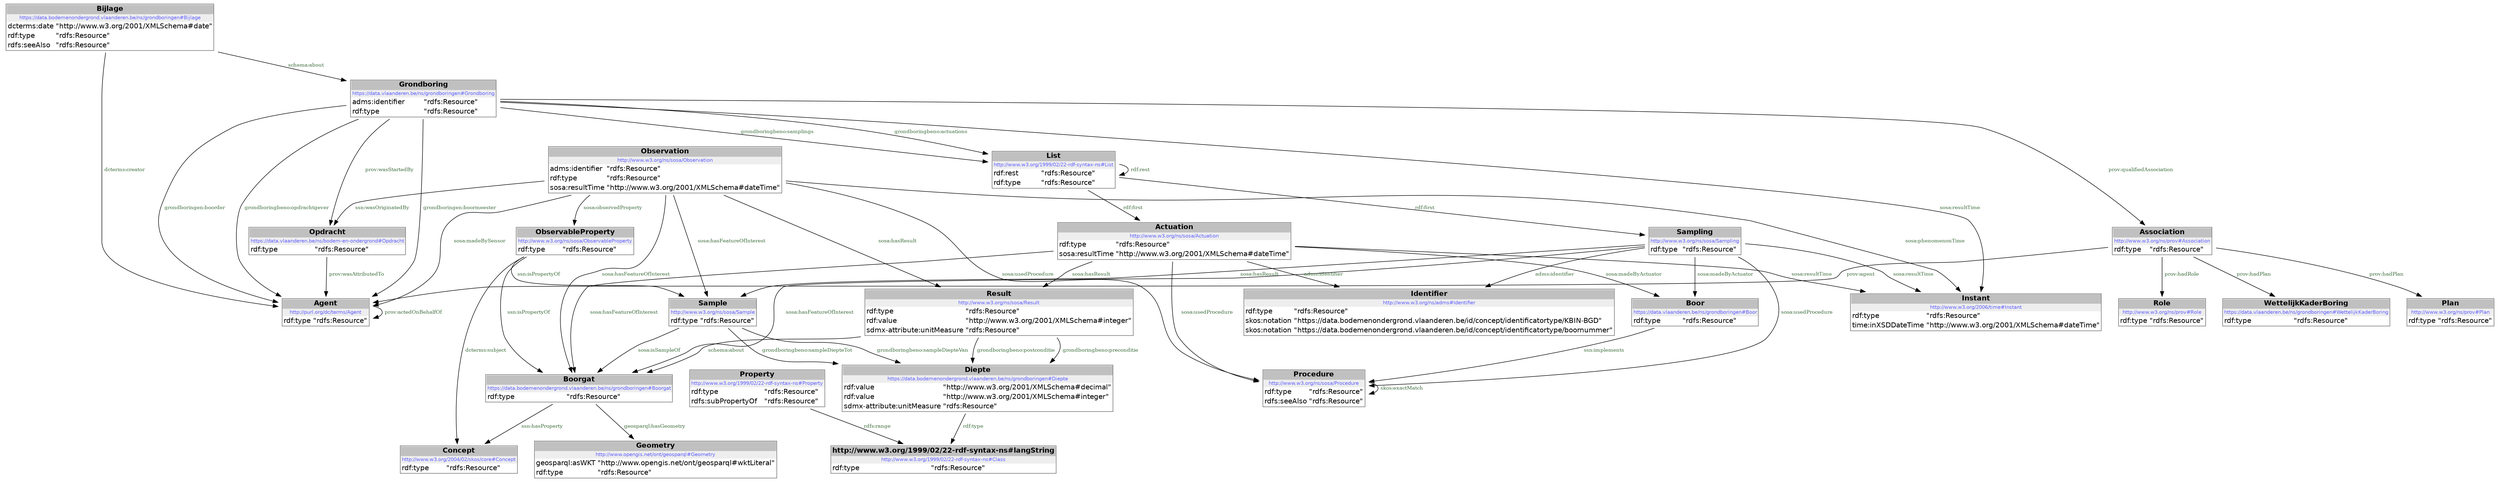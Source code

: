 digraph { 
 node [ fontname="DejaVu Sans" ] ; 
	node0 -> node0 [ color=BLACK, label=< <font point-size='10' color='#336633'>skos:exactMatch</font> > ] ;
	node1 -> node2 [ color=BLACK, label=< <font point-size='10' color='#336633'>grondboringbeno:sampleDiepteTot</font> > ] ;
	node3 -> node1 [ color=BLACK, label=< <font point-size='10' color='#336633'>sosa:hasResult</font> > ] ;
	node4 -> node0 [ color=BLACK, label=< <font point-size='10' color='#336633'>ssn:implements</font> > ] ;
	node5 -> node6 [ color=BLACK, label=< <font point-size='10' color='#336633'>sosa:madeBySensor</font> > ] ;
	node7 -> node4 [ color=BLACK, label=< <font point-size='10' color='#336633'>sosa:madeByActuator</font> > ] ;
	node5 -> node10 [ color=BLACK, label=< <font point-size='10' color='#336633'>ssn:wasOriginatedBy</font> > ] ;
	node5 -> node1 [ color=BLACK, label=< <font point-size='10' color='#336633'>sosa:hasFeatureOfInterest</font> > ] ;
	node7 -> node8 [ color=BLACK, label=< <font point-size='10' color='#336633'>adms:identifier</font> > ] ;
	node9 -> node13 [ color=BLACK, label=< <font point-size='10' color='#336633'>prov:hadPlan</font> > ] ;
	node7 -> node14 [ color=BLACK, label=< <font point-size='10' color='#336633'>sosa:resultTime</font> > ] ;
	node15 -> node2 [ color=BLACK, label=< <font point-size='10' color='#336633'>grondboringbeno:postconditie</font> > ] ;
	node15 -> node2 [ color=BLACK, label=< <font point-size='10' color='#336633'>grondboringbeno:preconditie</font> > ] ;
	node16 -> node17 [ color=BLACK, label=< <font point-size='10' color='#336633'>dcterms:subject</font> > ] ;
	node18 -> node10 [ color=BLACK, label=< <font point-size='10' color='#336633'>prov:wasStartedBy</font> > ] ;
	node9 -> node6 [ color=BLACK, label=< <font point-size='10' color='#336633'>prov:agent</font> > ] ;
	node3 -> node4 [ color=BLACK, label=< <font point-size='10' color='#336633'>sosa:madeByActuator</font> > ] ;
	node22 -> node3 [ color=BLACK, label=< <font point-size='10' color='#336633'>rdf:first</font> > ] ;
	node23 -> node17 [ color=BLACK, label=< <font point-size='10' color='#336633'>ssn:hasProperty</font> > ] ;
	node18 -> node22 [ color=BLACK, label=< <font point-size='10' color='#336633'>grondboringbeno:actuations</font> > ] ;
	node3 -> node14 [ color=BLACK, label=< <font point-size='10' color='#336633'>sosa:resultTime</font> > ] ;
	node7 -> node0 [ color=BLACK, label=< <font point-size='10' color='#336633'>sosa:usedProcedure</font> > ] ;
	node18 -> node6 [ color=BLACK, label=< <font point-size='10' color='#336633'>grondboringen:boorder</font> > ] ;
	node16 -> node1 [ color=BLACK, label=< <font point-size='10' color='#336633'>ssn:isPropertyOf</font> > ] ;
	node24 -> node18 [ color=BLACK, label=< <font point-size='10' color='#336633'>schema:about</font> > ] ;
	node18 -> node6 [ color=BLACK, label=< <font point-size='10' color='#336633'>grondboringbeno:opdrachtgever</font> > ] ;
	node7 -> node15 [ color=BLACK, label=< <font point-size='10' color='#336633'>sosa:hasResult</font> > ] ;
	node2 -> node11 [ color=BLACK, label=< <font point-size='10' color='#336633'>rdf:type</font> > ] ;
	node9 -> node19 [ color=BLACK, label=< <font point-size='10' color='#336633'>prov:hadPlan</font> > ] ;
	node18 -> node9 [ color=BLACK, label=< <font point-size='10' color='#336633'>prov:qualifiedAssociation</font> > ] ;
	node18 -> node6 [ color=BLACK, label=< <font point-size='10' color='#336633'>grondboringen:boormeester</font> > ] ;
	node3 -> node23 [ color=BLACK, label=< <font point-size='10' color='#336633'>sosa:hasFeatureOfInterest</font> > ] ;
	node23 -> node12 [ color=BLACK, label=< <font point-size='10' color='#336633'>geosparql:hasGeometry</font> > ] ;
	node9 -> node20 [ color=BLACK, label=< <font point-size='10' color='#336633'>prov:hadRole</font> > ] ;
	node22 -> node22 [ color=BLACK, label=< <font point-size='10' color='#336633'>rdf:rest</font> > ] ;
	node24 -> node6 [ color=BLACK, label=< <font point-size='10' color='#336633'>dcterms:creator</font> > ] ;
	node15 -> node23 [ color=BLACK, label=< <font point-size='10' color='#336633'>schema:about</font> > ] ;
	node22 -> node7 [ color=BLACK, label=< <font point-size='10' color='#336633'>rdf:first</font> > ] ;
	node5 -> node23 [ color=BLACK, label=< <font point-size='10' color='#336633'>sosa:hasFeatureOfInterest</font> > ] ;
	node3 -> node0 [ color=BLACK, label=< <font point-size='10' color='#336633'>sosa:usedProcedure</font> > ] ;
	node21 -> node11 [ color=BLACK, label=< <font point-size='10' color='#336633'>rdfs:range</font> > ] ;
	node10 -> node6 [ color=BLACK, label=< <font point-size='10' color='#336633'>prov:wasAttributedTo</font> > ] ;
	node5 -> node16 [ color=BLACK, label=< <font point-size='10' color='#336633'>sosa:observedProperty</font> > ] ;
	node5 -> node14 [ color=BLACK, label=< <font point-size='10' color='#336633'>sosa:phenomenonTime</font> > ] ;
	node18 -> node14 [ color=BLACK, label=< <font point-size='10' color='#336633'>sosa:resultTime</font> > ] ;
	node5 -> node0 [ color=BLACK, label=< <font point-size='10' color='#336633'>sosa:usedProcedure</font> > ] ;
	node1 -> node23 [ color=BLACK, label=< <font point-size='10' color='#336633'>sosa:isSampleOf</font> > ] ;
	node6 -> node6 [ color=BLACK, label=< <font point-size='10' color='#336633'>prov:actedOnBehalfOf</font> > ] ;
	node3 -> node8 [ color=BLACK, label=< <font point-size='10' color='#336633'>adms:identifier</font> > ] ;
	node5 -> node15 [ color=BLACK, label=< <font point-size='10' color='#336633'>sosa:hasResult</font> > ] ;
	node1 -> node2 [ color=BLACK, label=< <font point-size='10' color='#336633'>grondboringbeno:sampleDiepteVan</font> > ] ;
	node18 -> node22 [ color=BLACK, label=< <font point-size='10' color='#336633'>grondboringbeno:samplings</font> > ] ;
	node7 -> node23 [ color=BLACK, label=< <font point-size='10' color='#336633'>sosa:hasFeatureOfInterest</font> > ] ;
	node16 -> node23 [ color=BLACK, label=< <font point-size='10' color='#336633'>ssn:isPropertyOf</font> > ] ;
# http://www.w3.org/ns/sosa/Procedure node0
node0 [ shape=none, color=black label=< <table color='#666666' cellborder='0' cellspacing='0' border='1'><tr><td colspan='2' bgcolor='grey'><B>Procedure</B></td></tr><tr><td href='http://www.w3.org/ns/sosa/Procedure' bgcolor='#eeeeee' colspan='2'><font point-size='10' color='#6666ff'>http://www.w3.org/ns/sosa/Procedure</font></td></tr><tr><td align='left'>rdf:type</td><td align='left'>&quot;rdfs:Resource&quot;</td></tr><tr><td align='left'>rdfs:seeAlso</td><td align='left'>&quot;rdfs:Resource&quot;</td></tr></table> > ] 
# http://www.w3.org/ns/sosa/Sample node1
node1 [ shape=none, color=black label=< <table color='#666666' cellborder='0' cellspacing='0' border='1'><tr><td colspan='2' bgcolor='grey'><B>Sample</B></td></tr><tr><td href='http://www.w3.org/ns/sosa/Sample' bgcolor='#eeeeee' colspan='2'><font point-size='10' color='#6666ff'>http://www.w3.org/ns/sosa/Sample</font></td></tr><tr><td align='left'>rdf:type</td><td align='left'>&quot;rdfs:Resource&quot;</td></tr></table> > ] 
# https://data.bodemenondergrond.vlaanderen.be/ns/grondboringen#Diepte node2
node2 [ shape=none, color=black label=< <table color='#666666' cellborder='0' cellspacing='0' border='1'><tr><td colspan='2' bgcolor='grey'><B>Diepte</B></td></tr><tr><td href='https://data.bodemenondergrond.vlaanderen.be/ns/grondboringen#Diepte' bgcolor='#eeeeee' colspan='2'><font point-size='10' color='#6666ff'>https://data.bodemenondergrond.vlaanderen.be/ns/grondboringen#Diepte</font></td></tr><tr><td align='left'>rdf:value</td><td align='left'>&quot;http://www.w3.org/2001/XMLSchema#decimal&quot;</td></tr><tr><td align='left'>rdf:value</td><td align='left'>&quot;http://www.w3.org/2001/XMLSchema#integer&quot;</td></tr><tr><td align='left'>sdmx-attribute:unitMeasure</td><td align='left'>&quot;rdfs:Resource&quot;</td></tr></table> > ] 
# http://www.w3.org/ns/sosa/Sampling node3
node3 [ shape=none, color=black label=< <table color='#666666' cellborder='0' cellspacing='0' border='1'><tr><td colspan='2' bgcolor='grey'><B>Sampling</B></td></tr><tr><td href='http://www.w3.org/ns/sosa/Sampling' bgcolor='#eeeeee' colspan='2'><font point-size='10' color='#6666ff'>http://www.w3.org/ns/sosa/Sampling</font></td></tr><tr><td align='left'>rdf:type</td><td align='left'>&quot;rdfs:Resource&quot;</td></tr></table> > ] 
# https://data.vlaanderen.be/ns/grondboringen#Boor node4
node4 [ shape=none, color=black label=< <table color='#666666' cellborder='0' cellspacing='0' border='1'><tr><td colspan='2' bgcolor='grey'><B>Boor</B></td></tr><tr><td href='https://data.vlaanderen.be/ns/grondboringen#Boor' bgcolor='#eeeeee' colspan='2'><font point-size='10' color='#6666ff'>https://data.vlaanderen.be/ns/grondboringen#Boor</font></td></tr><tr><td align='left'>rdf:type</td><td align='left'>&quot;rdfs:Resource&quot;</td></tr></table> > ] 
# http://www.w3.org/ns/sosa/Observation node5
node5 [ shape=none, color=black label=< <table color='#666666' cellborder='0' cellspacing='0' border='1'><tr><td colspan='2' bgcolor='grey'><B>Observation</B></td></tr><tr><td href='http://www.w3.org/ns/sosa/Observation' bgcolor='#eeeeee' colspan='2'><font point-size='10' color='#6666ff'>http://www.w3.org/ns/sosa/Observation</font></td></tr><tr><td align='left'>adms:identifier</td><td align='left'>&quot;rdfs:Resource&quot;</td></tr><tr><td align='left'>rdf:type</td><td align='left'>&quot;rdfs:Resource&quot;</td></tr><tr><td align='left'>sosa:resultTime</td><td align='left'>&quot;http://www.w3.org/2001/XMLSchema#dateTime&quot;</td></tr></table> > ] 
# http://purl.org/dc/terms/Agent node6
node6 [ shape=none, color=black label=< <table color='#666666' cellborder='0' cellspacing='0' border='1'><tr><td colspan='2' bgcolor='grey'><B>Agent</B></td></tr><tr><td href='http://purl.org/dc/terms/Agent' bgcolor='#eeeeee' colspan='2'><font point-size='10' color='#6666ff'>http://purl.org/dc/terms/Agent</font></td></tr><tr><td align='left'>rdf:type</td><td align='left'>&quot;rdfs:Resource&quot;</td></tr></table> > ] 
# http://www.w3.org/ns/sosa/Actuation node7
node7 [ shape=none, color=black label=< <table color='#666666' cellborder='0' cellspacing='0' border='1'><tr><td colspan='2' bgcolor='grey'><B>Actuation</B></td></tr><tr><td href='http://www.w3.org/ns/sosa/Actuation' bgcolor='#eeeeee' colspan='2'><font point-size='10' color='#6666ff'>http://www.w3.org/ns/sosa/Actuation</font></td></tr><tr><td align='left'>rdf:type</td><td align='left'>&quot;rdfs:Resource&quot;</td></tr><tr><td align='left'>sosa:resultTime</td><td align='left'>&quot;http://www.w3.org/2001/XMLSchema#dateTime&quot;</td></tr></table> > ] 
# http://www.w3.org/ns/adms#Identifier node8
node8 [ shape=none, color=black label=< <table color='#666666' cellborder='0' cellspacing='0' border='1'><tr><td colspan='2' bgcolor='grey'><B>Identifier</B></td></tr><tr><td href='http://www.w3.org/ns/adms#Identifier' bgcolor='#eeeeee' colspan='2'><font point-size='10' color='#6666ff'>http://www.w3.org/ns/adms#Identifier</font></td></tr><tr><td align='left'>rdf:type</td><td align='left'>&quot;rdfs:Resource&quot;</td></tr><tr><td align='left'>skos:notation</td><td align='left'>&quot;https://data.bodemenondergrond.vlaanderen.be/id/concept/identificatortype/KBIN-BGD&quot;</td></tr><tr><td align='left'>skos:notation</td><td align='left'>&quot;https://data.bodemenondergrond.vlaanderen.be/id/concept/identificatortype/boornummer&quot;</td></tr></table> > ] 
# http://www.w3.org/ns/prov#Association node9
node9 [ shape=none, color=black label=< <table color='#666666' cellborder='0' cellspacing='0' border='1'><tr><td colspan='2' bgcolor='grey'><B>Association</B></td></tr><tr><td href='http://www.w3.org/ns/prov#Association' bgcolor='#eeeeee' colspan='2'><font point-size='10' color='#6666ff'>http://www.w3.org/ns/prov#Association</font></td></tr><tr><td align='left'>rdf:type</td><td align='left'>&quot;rdfs:Resource&quot;</td></tr></table> > ] 
# https://data.vlaanderen.be/ns/bodem-en-ondergrond#Opdracht node10
node10 [ shape=none, color=black label=< <table color='#666666' cellborder='0' cellspacing='0' border='1'><tr><td colspan='2' bgcolor='grey'><B>Opdracht</B></td></tr><tr><td href='https://data.vlaanderen.be/ns/bodem-en-ondergrond#Opdracht' bgcolor='#eeeeee' colspan='2'><font point-size='10' color='#6666ff'>https://data.vlaanderen.be/ns/bodem-en-ondergrond#Opdracht</font></td></tr><tr><td align='left'>rdf:type</td><td align='left'>&quot;rdfs:Resource&quot;</td></tr></table> > ] 
# http://www.w3.org/1999/02/22-rdf-syntax-ns#Class node11
node11 [ shape=none, color=black label=< <table color='#666666' cellborder='0' cellspacing='0' border='1'><tr><td colspan='2' bgcolor='grey'><B>http://www.w3.org/1999/02/22-rdf-syntax-ns#langString</B></td></tr><tr><td href='http://www.w3.org/1999/02/22-rdf-syntax-ns#Class' bgcolor='#eeeeee' colspan='2'><font point-size='10' color='#6666ff'>http://www.w3.org/1999/02/22-rdf-syntax-ns#Class</font></td></tr><tr><td align='left'>rdf:type</td><td align='left'>&quot;rdfs:Resource&quot;</td></tr></table> > ] 
# http://www.opengis.net/ont/geosparql#Geometry node12
node12 [ shape=none, color=black label=< <table color='#666666' cellborder='0' cellspacing='0' border='1'><tr><td colspan='2' bgcolor='grey'><B>Geometry</B></td></tr><tr><td href='http://www.opengis.net/ont/geosparql#Geometry' bgcolor='#eeeeee' colspan='2'><font point-size='10' color='#6666ff'>http://www.opengis.net/ont/geosparql#Geometry</font></td></tr><tr><td align='left'>geosparql:asWKT</td><td align='left'>&quot;http://www.opengis.net/ont/geosparql#wktLiteral&quot;</td></tr><tr><td align='left'>rdf:type</td><td align='left'>&quot;rdfs:Resource&quot;</td></tr></table> > ] 
# https://data.vlaanderen.be/ns/grondboringen#WettelijkKaderBoring node13
node13 [ shape=none, color=black label=< <table color='#666666' cellborder='0' cellspacing='0' border='1'><tr><td colspan='2' bgcolor='grey'><B>WettelijkKaderBoring</B></td></tr><tr><td href='https://data.vlaanderen.be/ns/grondboringen#WettelijkKaderBoring' bgcolor='#eeeeee' colspan='2'><font point-size='10' color='#6666ff'>https://data.vlaanderen.be/ns/grondboringen#WettelijkKaderBoring</font></td></tr><tr><td align='left'>rdf:type</td><td align='left'>&quot;rdfs:Resource&quot;</td></tr></table> > ] 
# http://www.w3.org/2006/time#Instant node14
node14 [ shape=none, color=black label=< <table color='#666666' cellborder='0' cellspacing='0' border='1'><tr><td colspan='2' bgcolor='grey'><B>Instant</B></td></tr><tr><td href='http://www.w3.org/2006/time#Instant' bgcolor='#eeeeee' colspan='2'><font point-size='10' color='#6666ff'>http://www.w3.org/2006/time#Instant</font></td></tr><tr><td align='left'>rdf:type</td><td align='left'>&quot;rdfs:Resource&quot;</td></tr><tr><td align='left'>time:inXSDDateTime</td><td align='left'>&quot;http://www.w3.org/2001/XMLSchema#dateTime&quot;</td></tr></table> > ] 
# http://www.w3.org/ns/sosa/Result node15
node15 [ shape=none, color=black label=< <table color='#666666' cellborder='0' cellspacing='0' border='1'><tr><td colspan='2' bgcolor='grey'><B>Result</B></td></tr><tr><td href='http://www.w3.org/ns/sosa/Result' bgcolor='#eeeeee' colspan='2'><font point-size='10' color='#6666ff'>http://www.w3.org/ns/sosa/Result</font></td></tr><tr><td align='left'>rdf:type</td><td align='left'>&quot;rdfs:Resource&quot;</td></tr><tr><td align='left'>rdf:value</td><td align='left'>&quot;http://www.w3.org/2001/XMLSchema#integer&quot;</td></tr><tr><td align='left'>sdmx-attribute:unitMeasure</td><td align='left'>&quot;rdfs:Resource&quot;</td></tr></table> > ] 
# http://www.w3.org/ns/sosa/ObservableProperty node16
node16 [ shape=none, color=black label=< <table color='#666666' cellborder='0' cellspacing='0' border='1'><tr><td colspan='2' bgcolor='grey'><B>ObservableProperty</B></td></tr><tr><td href='http://www.w3.org/ns/sosa/ObservableProperty' bgcolor='#eeeeee' colspan='2'><font point-size='10' color='#6666ff'>http://www.w3.org/ns/sosa/ObservableProperty</font></td></tr><tr><td align='left'>rdf:type</td><td align='left'>&quot;rdfs:Resource&quot;</td></tr></table> > ] 
# http://www.w3.org/2004/02/skos/core#Concept node17
node17 [ shape=none, color=black label=< <table color='#666666' cellborder='0' cellspacing='0' border='1'><tr><td colspan='2' bgcolor='grey'><B>Concept</B></td></tr><tr><td href='http://www.w3.org/2004/02/skos/core#Concept' bgcolor='#eeeeee' colspan='2'><font point-size='10' color='#6666ff'>http://www.w3.org/2004/02/skos/core#Concept</font></td></tr><tr><td align='left'>rdf:type</td><td align='left'>&quot;rdfs:Resource&quot;</td></tr></table> > ] 
# https://data.vlaanderen.be/ns/grondboringen#Grondboring node18
node18 [ shape=none, color=black label=< <table color='#666666' cellborder='0' cellspacing='0' border='1'><tr><td colspan='2' bgcolor='grey'><B>Grondboring</B></td></tr><tr><td href='https://data.vlaanderen.be/ns/grondboringen#Grondboring' bgcolor='#eeeeee' colspan='2'><font point-size='10' color='#6666ff'>https://data.vlaanderen.be/ns/grondboringen#Grondboring</font></td></tr><tr><td align='left'>adms:identifier</td><td align='left'>&quot;rdfs:Resource&quot;</td></tr><tr><td align='left'>rdf:type</td><td align='left'>&quot;rdfs:Resource&quot;</td></tr></table> > ] 
# http://www.w3.org/ns/prov#Plan node19
node19 [ shape=none, color=black label=< <table color='#666666' cellborder='0' cellspacing='0' border='1'><tr><td colspan='2' bgcolor='grey'><B>Plan</B></td></tr><tr><td href='http://www.w3.org/ns/prov#Plan' bgcolor='#eeeeee' colspan='2'><font point-size='10' color='#6666ff'>http://www.w3.org/ns/prov#Plan</font></td></tr><tr><td align='left'>rdf:type</td><td align='left'>&quot;rdfs:Resource&quot;</td></tr></table> > ] 
# http://www.w3.org/ns/prov#Role node20
node20 [ shape=none, color=black label=< <table color='#666666' cellborder='0' cellspacing='0' border='1'><tr><td colspan='2' bgcolor='grey'><B>Role</B></td></tr><tr><td href='http://www.w3.org/ns/prov#Role' bgcolor='#eeeeee' colspan='2'><font point-size='10' color='#6666ff'>http://www.w3.org/ns/prov#Role</font></td></tr><tr><td align='left'>rdf:type</td><td align='left'>&quot;rdfs:Resource&quot;</td></tr></table> > ] 
# http://www.w3.org/1999/02/22-rdf-syntax-ns#Property node21
node21 [ shape=none, color=black label=< <table color='#666666' cellborder='0' cellspacing='0' border='1'><tr><td colspan='2' bgcolor='grey'><B>Property</B></td></tr><tr><td href='http://www.w3.org/1999/02/22-rdf-syntax-ns#Property' bgcolor='#eeeeee' colspan='2'><font point-size='10' color='#6666ff'>http://www.w3.org/1999/02/22-rdf-syntax-ns#Property</font></td></tr><tr><td align='left'>rdf:type</td><td align='left'>&quot;rdfs:Resource&quot;</td></tr><tr><td align='left'>rdfs:subPropertyOf</td><td align='left'>&quot;rdfs:Resource&quot;</td></tr></table> > ] 
# http://www.w3.org/1999/02/22-rdf-syntax-ns#List node22
node22 [ shape=none, color=black label=< <table color='#666666' cellborder='0' cellspacing='0' border='1'><tr><td colspan='2' bgcolor='grey'><B>List</B></td></tr><tr><td href='http://www.w3.org/1999/02/22-rdf-syntax-ns#List' bgcolor='#eeeeee' colspan='2'><font point-size='10' color='#6666ff'>http://www.w3.org/1999/02/22-rdf-syntax-ns#List</font></td></tr><tr><td align='left'>rdf:rest</td><td align='left'>&quot;rdfs:Resource&quot;</td></tr><tr><td align='left'>rdf:type</td><td align='left'>&quot;rdfs:Resource&quot;</td></tr></table> > ] 
# https://data.bodemenondergrond.vlaanderen.be/ns/grondboringen#Boorgat node23
node23 [ shape=none, color=black label=< <table color='#666666' cellborder='0' cellspacing='0' border='1'><tr><td colspan='2' bgcolor='grey'><B>Boorgat</B></td></tr><tr><td href='https://data.bodemenondergrond.vlaanderen.be/ns/grondboringen#Boorgat' bgcolor='#eeeeee' colspan='2'><font point-size='10' color='#6666ff'>https://data.bodemenondergrond.vlaanderen.be/ns/grondboringen#Boorgat</font></td></tr><tr><td align='left'>rdf:type</td><td align='left'>&quot;rdfs:Resource&quot;</td></tr></table> > ] 
# https://data.bodemenondergrond.vlaanderen.be/ns/grondboringen#Bijlage node24
node24 [ shape=none, color=black label=< <table color='#666666' cellborder='0' cellspacing='0' border='1'><tr><td colspan='2' bgcolor='grey'><B>Bijlage</B></td></tr><tr><td href='https://data.bodemenondergrond.vlaanderen.be/ns/grondboringen#Bijlage' bgcolor='#eeeeee' colspan='2'><font point-size='10' color='#6666ff'>https://data.bodemenondergrond.vlaanderen.be/ns/grondboringen#Bijlage</font></td></tr><tr><td align='left'>dcterms:date</td><td align='left'>&quot;http://www.w3.org/2001/XMLSchema#date&quot;</td></tr><tr><td align='left'>rdf:type</td><td align='left'>&quot;rdfs:Resource&quot;</td></tr><tr><td align='left'>rdfs:seeAlso</td><td align='left'>&quot;rdfs:Resource&quot;</td></tr></table> > ] 
}
